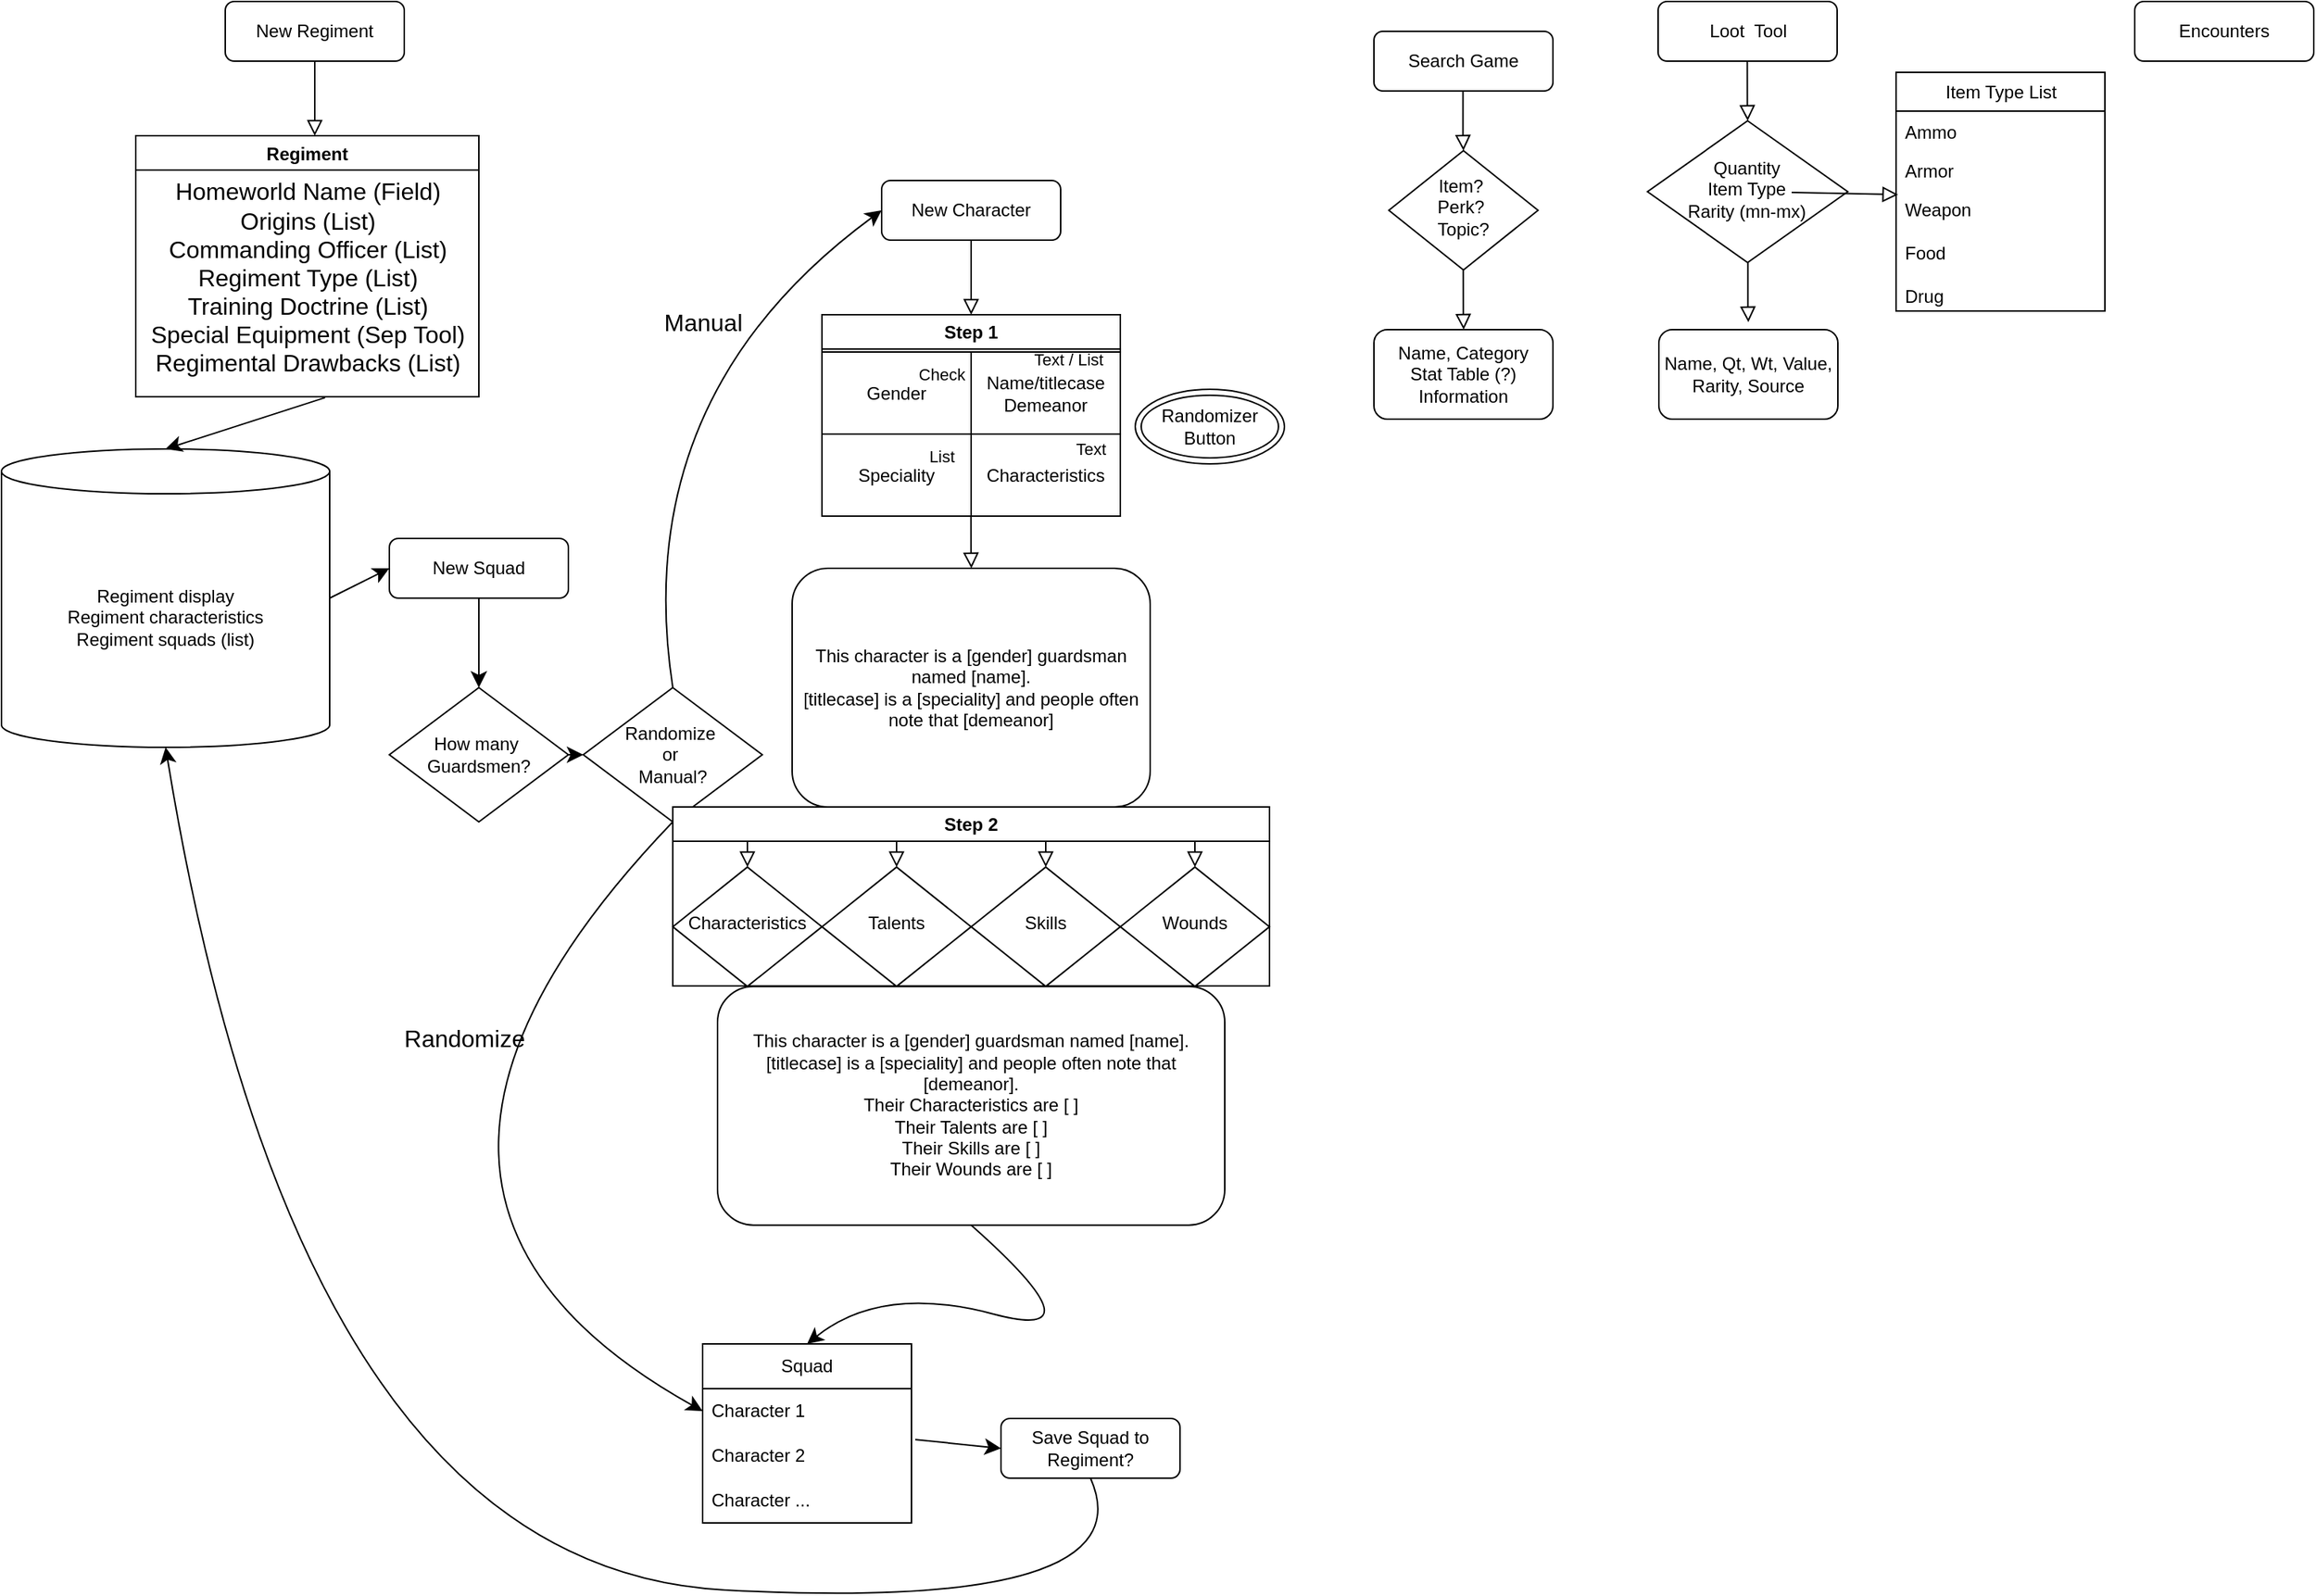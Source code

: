 <mxfile version="24.6.4" type="github">
  <diagram id="C5RBs43oDa-KdzZeNtuy" name="Page-1">
    <mxGraphModel dx="1383" dy="1273" grid="1" gridSize="10" guides="1" tooltips="1" connect="1" arrows="1" fold="1" page="1" pageScale="1" pageWidth="827" pageHeight="1169" math="0" shadow="0">
      <root>
        <mxCell id="WIyWlLk6GJQsqaUBKTNV-0" />
        <mxCell id="WIyWlLk6GJQsqaUBKTNV-1" parent="WIyWlLk6GJQsqaUBKTNV-0" />
        <mxCell id="WIyWlLk6GJQsqaUBKTNV-2" value="" style="rounded=0;html=1;jettySize=auto;orthogonalLoop=1;fontSize=11;endArrow=block;endFill=0;endSize=8;strokeWidth=1;shadow=0;labelBackgroundColor=none;edgeStyle=orthogonalEdgeStyle;" parent="WIyWlLk6GJQsqaUBKTNV-1" source="WIyWlLk6GJQsqaUBKTNV-3" edge="1">
          <mxGeometry relative="1" as="geometry">
            <mxPoint x="220" y="170" as="targetPoint" />
          </mxGeometry>
        </mxCell>
        <mxCell id="WIyWlLk6GJQsqaUBKTNV-3" value="New Regiment" style="rounded=1;whiteSpace=wrap;html=1;fontSize=12;glass=0;strokeWidth=1;shadow=0;" parent="WIyWlLk6GJQsqaUBKTNV-1" vertex="1">
          <mxGeometry x="160" y="80" width="120" height="40" as="geometry" />
        </mxCell>
        <mxCell id="N_iPnZJbgPe1cc1VUElV-0" value="New Character" style="rounded=1;whiteSpace=wrap;html=1;fontSize=12;glass=0;strokeWidth=1;shadow=0;" parent="WIyWlLk6GJQsqaUBKTNV-1" vertex="1">
          <mxGeometry x="600" y="200" width="120" height="40" as="geometry" />
        </mxCell>
        <mxCell id="N_iPnZJbgPe1cc1VUElV-1" value="Search Game" style="rounded=1;whiteSpace=wrap;html=1;fontSize=12;glass=0;strokeWidth=1;shadow=0;" parent="WIyWlLk6GJQsqaUBKTNV-1" vertex="1">
          <mxGeometry x="930" y="100" width="120" height="40" as="geometry" />
        </mxCell>
        <mxCell id="N_iPnZJbgPe1cc1VUElV-2" value="Loot&amp;nbsp; Tool" style="rounded=1;whiteSpace=wrap;html=1;fontSize=12;glass=0;strokeWidth=1;shadow=0;" parent="WIyWlLk6GJQsqaUBKTNV-1" vertex="1">
          <mxGeometry x="1120.5" y="80" width="120" height="40" as="geometry" />
        </mxCell>
        <mxCell id="N_iPnZJbgPe1cc1VUElV-3" value="Encounters" style="rounded=1;whiteSpace=wrap;html=1;fontSize=12;glass=0;strokeWidth=1;shadow=0;" parent="WIyWlLk6GJQsqaUBKTNV-1" vertex="1">
          <mxGeometry x="1440" y="80" width="120" height="40" as="geometry" />
        </mxCell>
        <mxCell id="N_iPnZJbgPe1cc1VUElV-5" value="Item?&amp;nbsp;&lt;div&gt;Perk?&amp;nbsp;&lt;/div&gt;&lt;div&gt;Topic?&lt;/div&gt;" style="rhombus;whiteSpace=wrap;html=1;shadow=0;fontFamily=Helvetica;fontSize=12;align=center;strokeWidth=1;spacing=6;spacingTop=-4;" parent="WIyWlLk6GJQsqaUBKTNV-1" vertex="1">
          <mxGeometry x="940" y="180" width="100" height="80" as="geometry" />
        </mxCell>
        <mxCell id="N_iPnZJbgPe1cc1VUElV-12" value="" style="rounded=0;html=1;jettySize=auto;orthogonalLoop=1;fontSize=11;endArrow=block;endFill=0;endSize=8;strokeWidth=1;shadow=0;labelBackgroundColor=none;edgeStyle=orthogonalEdgeStyle;" parent="WIyWlLk6GJQsqaUBKTNV-1" edge="1">
          <mxGeometry relative="1" as="geometry">
            <mxPoint x="989.71" y="140" as="sourcePoint" />
            <mxPoint x="990" y="180" as="targetPoint" />
            <Array as="points">
              <mxPoint x="989.71" y="170" />
              <mxPoint x="989.71" y="170" />
            </Array>
          </mxGeometry>
        </mxCell>
        <mxCell id="N_iPnZJbgPe1cc1VUElV-15" value="Name,&amp;nbsp;&lt;span style=&quot;background-color: initial;&quot;&gt;Category&lt;/span&gt;&lt;div&gt;Stat Table (?)&lt;/div&gt;&lt;div&gt;Information&lt;/div&gt;" style="rounded=1;whiteSpace=wrap;html=1;fontSize=12;glass=0;strokeWidth=1;shadow=0;" parent="WIyWlLk6GJQsqaUBKTNV-1" vertex="1">
          <mxGeometry x="930" y="300" width="120" height="60" as="geometry" />
        </mxCell>
        <mxCell id="N_iPnZJbgPe1cc1VUElV-17" value="" style="rounded=0;html=1;jettySize=auto;orthogonalLoop=1;fontSize=11;endArrow=block;endFill=0;endSize=8;strokeWidth=1;shadow=0;labelBackgroundColor=none;edgeStyle=orthogonalEdgeStyle;" parent="WIyWlLk6GJQsqaUBKTNV-1" edge="1">
          <mxGeometry relative="1" as="geometry">
            <mxPoint x="989.86" y="260" as="sourcePoint" />
            <mxPoint x="990.15" y="300" as="targetPoint" />
            <Array as="points">
              <mxPoint x="989.86" y="290" />
              <mxPoint x="989.86" y="290" />
            </Array>
          </mxGeometry>
        </mxCell>
        <mxCell id="N_iPnZJbgPe1cc1VUElV-20" value="Quantity&lt;div&gt;Item Type&lt;/div&gt;&lt;div&gt;Rarity (mn-mx)&lt;/div&gt;" style="rhombus;whiteSpace=wrap;html=1;shadow=0;fontFamily=Helvetica;fontSize=12;align=center;strokeWidth=1;spacing=6;spacingTop=-4;" parent="WIyWlLk6GJQsqaUBKTNV-1" vertex="1">
          <mxGeometry x="1113.37" y="160" width="134.25" height="95" as="geometry" />
        </mxCell>
        <mxCell id="N_iPnZJbgPe1cc1VUElV-23" value="" style="rounded=0;html=1;jettySize=auto;orthogonalLoop=1;fontSize=11;endArrow=block;endFill=0;endSize=8;strokeWidth=1;shadow=0;labelBackgroundColor=none;edgeStyle=orthogonalEdgeStyle;" parent="WIyWlLk6GJQsqaUBKTNV-1" edge="1">
          <mxGeometry relative="1" as="geometry">
            <mxPoint x="1180.26" y="120" as="sourcePoint" />
            <mxPoint x="1180.55" y="160" as="targetPoint" />
            <Array as="points">
              <mxPoint x="1180.26" y="150" />
              <mxPoint x="1180.26" y="150" />
            </Array>
          </mxGeometry>
        </mxCell>
        <mxCell id="N_iPnZJbgPe1cc1VUElV-24" value="Item Type List" style="swimlane;fontStyle=0;childLayout=stackLayout;horizontal=1;startSize=26;fillColor=none;horizontalStack=0;resizeParent=1;resizeParentMax=0;resizeLast=0;collapsible=1;marginBottom=0;html=1;" parent="WIyWlLk6GJQsqaUBKTNV-1" vertex="1">
          <mxGeometry x="1280" y="127.5" width="140" height="160" as="geometry">
            <mxRectangle x="1270" y="110" width="60" height="30" as="alternateBounds" />
          </mxGeometry>
        </mxCell>
        <mxCell id="N_iPnZJbgPe1cc1VUElV-25" value="Ammo&lt;span style=&quot;white-space: pre;&quot;&gt;&#x9;&lt;/span&gt;&lt;span style=&quot;white-space: pre;&quot;&gt;&#x9;&lt;/span&gt;" style="text;strokeColor=none;fillColor=none;align=left;verticalAlign=top;spacingLeft=4;spacingRight=4;overflow=hidden;rotatable=0;points=[[0,0.5],[1,0.5]];portConstraint=eastwest;whiteSpace=wrap;html=1;" parent="N_iPnZJbgPe1cc1VUElV-24" vertex="1">
          <mxGeometry y="26" width="140" height="26" as="geometry" />
        </mxCell>
        <mxCell id="N_iPnZJbgPe1cc1VUElV-26" value="Armor" style="text;strokeColor=none;fillColor=none;align=left;verticalAlign=top;spacingLeft=4;spacingRight=4;overflow=hidden;rotatable=0;points=[[0,0.5],[1,0.5]];portConstraint=eastwest;whiteSpace=wrap;html=1;" parent="N_iPnZJbgPe1cc1VUElV-24" vertex="1">
          <mxGeometry y="52" width="140" height="26" as="geometry" />
        </mxCell>
        <mxCell id="N_iPnZJbgPe1cc1VUElV-27" value="Weapon&lt;div&gt;&lt;br&gt;&lt;/div&gt;&lt;div&gt;Food&lt;/div&gt;&lt;div&gt;&lt;br&gt;&lt;/div&gt;&lt;div&gt;Drug&lt;/div&gt;&lt;div&gt;&lt;br&gt;&lt;/div&gt;&lt;div&gt;Misc&lt;/div&gt;" style="text;strokeColor=none;fillColor=none;align=left;verticalAlign=top;spacingLeft=4;spacingRight=4;overflow=hidden;rotatable=0;points=[[0,0.5],[1,0.5]];portConstraint=eastwest;whiteSpace=wrap;html=1;" parent="N_iPnZJbgPe1cc1VUElV-24" vertex="1">
          <mxGeometry y="78" width="140" height="82" as="geometry" />
        </mxCell>
        <mxCell id="N_iPnZJbgPe1cc1VUElV-28" value="" style="rounded=0;html=1;jettySize=auto;orthogonalLoop=1;fontSize=11;endArrow=block;endFill=0;endSize=8;strokeWidth=1;shadow=0;labelBackgroundColor=none;entryX=0.01;entryY=1.154;entryDx=0;entryDy=0;entryPerimeter=0;" parent="WIyWlLk6GJQsqaUBKTNV-1" target="N_iPnZJbgPe1cc1VUElV-26" edge="1">
          <mxGeometry relative="1" as="geometry">
            <mxPoint x="1210" y="208" as="sourcePoint" />
            <mxPoint x="1190.55" y="170" as="targetPoint" />
          </mxGeometry>
        </mxCell>
        <mxCell id="N_iPnZJbgPe1cc1VUElV-40" value="" style="rounded=0;html=1;jettySize=auto;orthogonalLoop=1;fontSize=11;endArrow=block;endFill=0;endSize=8;strokeWidth=1;shadow=0;labelBackgroundColor=none;edgeStyle=orthogonalEdgeStyle;exitX=0.5;exitY=1;exitDx=0;exitDy=0;entryX=0.5;entryY=0;entryDx=0;entryDy=0;" parent="WIyWlLk6GJQsqaUBKTNV-1" source="N_iPnZJbgPe1cc1VUElV-0" target="0Ut09t-60lBH6S7AR5-u-23" edge="1">
          <mxGeometry relative="1" as="geometry">
            <mxPoint x="690" y="270" as="sourcePoint" />
            <mxPoint x="590" y="290" as="targetPoint" />
          </mxGeometry>
        </mxCell>
        <mxCell id="N_iPnZJbgPe1cc1VUElV-51" value="Name, Qt, Wt, Value, Rarity, Source" style="rounded=1;whiteSpace=wrap;html=1;fontSize=12;glass=0;strokeWidth=1;shadow=0;" parent="WIyWlLk6GJQsqaUBKTNV-1" vertex="1">
          <mxGeometry x="1121" y="300" width="120" height="60" as="geometry" />
        </mxCell>
        <mxCell id="N_iPnZJbgPe1cc1VUElV-52" value="" style="rounded=0;html=1;jettySize=auto;orthogonalLoop=1;fontSize=11;endArrow=block;endFill=0;endSize=8;strokeWidth=1;shadow=0;labelBackgroundColor=none;edgeStyle=orthogonalEdgeStyle;" parent="WIyWlLk6GJQsqaUBKTNV-1" edge="1">
          <mxGeometry relative="1" as="geometry">
            <mxPoint x="1180.7" y="255" as="sourcePoint" />
            <mxPoint x="1180.99" y="295" as="targetPoint" />
            <Array as="points">
              <mxPoint x="1180.7" y="285" />
              <mxPoint x="1180.7" y="285" />
            </Array>
          </mxGeometry>
        </mxCell>
        <mxCell id="N_iPnZJbgPe1cc1VUElV-53" value="This character is a [gender] guardsman named [name].&lt;div&gt;[titlecase] is a [speciality] and people often note that [demeanor]&lt;/div&gt;" style="rounded=1;whiteSpace=wrap;html=1;fontSize=12;glass=0;strokeWidth=1;shadow=0;" parent="WIyWlLk6GJQsqaUBKTNV-1" vertex="1">
          <mxGeometry x="540" y="460" width="240" height="160" as="geometry" />
        </mxCell>
        <mxCell id="N_iPnZJbgPe1cc1VUElV-54" value="" style="rounded=0;html=1;jettySize=auto;orthogonalLoop=1;fontSize=11;endArrow=block;endFill=0;endSize=8;strokeWidth=1;shadow=0;labelBackgroundColor=none;edgeStyle=orthogonalEdgeStyle;" parent="WIyWlLk6GJQsqaUBKTNV-1" edge="1">
          <mxGeometry relative="1" as="geometry">
            <mxPoint x="659.86" y="420" as="sourcePoint" />
            <mxPoint x="660.15" y="460" as="targetPoint" />
            <Array as="points">
              <mxPoint x="659.86" y="450" />
              <mxPoint x="659.86" y="450" />
            </Array>
          </mxGeometry>
        </mxCell>
        <mxCell id="N_iPnZJbgPe1cc1VUElV-55" value="" style="rounded=0;html=1;jettySize=auto;orthogonalLoop=1;fontSize=11;endArrow=block;endFill=0;endSize=8;strokeWidth=1;shadow=0;labelBackgroundColor=none;edgeStyle=orthogonalEdgeStyle;" parent="WIyWlLk6GJQsqaUBKTNV-1" target="N_iPnZJbgPe1cc1VUElV-56" edge="1">
          <mxGeometry relative="1" as="geometry">
            <mxPoint x="620" y="620.32" as="sourcePoint" />
            <Array as="points">
              <mxPoint x="630" y="620.32" />
              <mxPoint x="630" y="621.32" />
              <mxPoint x="510" y="621.32" />
            </Array>
          </mxGeometry>
        </mxCell>
        <mxCell id="N_iPnZJbgPe1cc1VUElV-56" value="Characteristics" style="rhombus;whiteSpace=wrap;html=1;shadow=0;fontFamily=Helvetica;fontSize=12;align=center;strokeWidth=1;spacing=6;spacingTop=-4;" parent="WIyWlLk6GJQsqaUBKTNV-1" vertex="1">
          <mxGeometry x="460" y="660.32" width="100" height="80" as="geometry" />
        </mxCell>
        <mxCell id="N_iPnZJbgPe1cc1VUElV-57" value="" style="rounded=0;html=1;jettySize=auto;orthogonalLoop=1;fontSize=11;endArrow=block;endFill=0;endSize=8;strokeWidth=1;shadow=0;labelBackgroundColor=none;edgeStyle=orthogonalEdgeStyle;entryX=0.5;entryY=0;entryDx=0;entryDy=0;" parent="WIyWlLk6GJQsqaUBKTNV-1" target="N_iPnZJbgPe1cc1VUElV-58" edge="1">
          <mxGeometry relative="1" as="geometry">
            <mxPoint x="610" y="620.32" as="sourcePoint" />
            <Array as="points">
              <mxPoint x="610" y="640.32" />
              <mxPoint x="610" y="640.32" />
            </Array>
          </mxGeometry>
        </mxCell>
        <mxCell id="N_iPnZJbgPe1cc1VUElV-58" value="Talents" style="rhombus;whiteSpace=wrap;html=1;shadow=0;fontFamily=Helvetica;fontSize=12;align=center;strokeWidth=1;spacing=6;spacingTop=-4;" parent="WIyWlLk6GJQsqaUBKTNV-1" vertex="1">
          <mxGeometry x="560" y="660.32" width="100" height="80" as="geometry" />
        </mxCell>
        <mxCell id="N_iPnZJbgPe1cc1VUElV-59" value="" style="rounded=0;html=1;jettySize=auto;orthogonalLoop=1;fontSize=11;endArrow=block;endFill=0;endSize=8;strokeWidth=1;shadow=0;labelBackgroundColor=none;edgeStyle=orthogonalEdgeStyle;entryX=0.5;entryY=0;entryDx=0;entryDy=0;exitX=0.543;exitY=0.998;exitDx=0;exitDy=0;exitPerimeter=0;" parent="WIyWlLk6GJQsqaUBKTNV-1" target="N_iPnZJbgPe1cc1VUElV-60" edge="1">
          <mxGeometry relative="1" as="geometry">
            <mxPoint x="630.32" y="620.0" as="sourcePoint" />
            <Array as="points">
              <mxPoint x="710" y="620.32" />
            </Array>
          </mxGeometry>
        </mxCell>
        <mxCell id="N_iPnZJbgPe1cc1VUElV-60" value="Skills" style="rhombus;whiteSpace=wrap;html=1;shadow=0;fontFamily=Helvetica;fontSize=12;align=center;strokeWidth=1;spacing=6;spacingTop=-4;" parent="WIyWlLk6GJQsqaUBKTNV-1" vertex="1">
          <mxGeometry x="660" y="660.32" width="100" height="80" as="geometry" />
        </mxCell>
        <mxCell id="N_iPnZJbgPe1cc1VUElV-61" value="" style="rounded=0;html=1;jettySize=auto;orthogonalLoop=1;fontSize=11;endArrow=block;endFill=0;endSize=8;strokeWidth=1;shadow=0;labelBackgroundColor=none;edgeStyle=orthogonalEdgeStyle;entryX=0.5;entryY=0;entryDx=0;entryDy=0;exitX=0.925;exitY=0.998;exitDx=0;exitDy=0;exitPerimeter=0;" parent="WIyWlLk6GJQsqaUBKTNV-1" target="N_iPnZJbgPe1cc1VUElV-62" edge="1">
          <mxGeometry relative="1" as="geometry">
            <mxPoint x="722" y="620.0" as="sourcePoint" />
            <Array as="points">
              <mxPoint x="810" y="620.32" />
            </Array>
          </mxGeometry>
        </mxCell>
        <mxCell id="N_iPnZJbgPe1cc1VUElV-62" value="Wounds" style="rhombus;whiteSpace=wrap;html=1;shadow=0;fontFamily=Helvetica;fontSize=12;align=center;strokeWidth=1;spacing=6;spacingTop=-4;" parent="WIyWlLk6GJQsqaUBKTNV-1" vertex="1">
          <mxGeometry x="760" y="660.32" width="100" height="80" as="geometry" />
        </mxCell>
        <mxCell id="N_iPnZJbgPe1cc1VUElV-74" value="&lt;span style=&quot;font-size: 12px;&quot;&gt;Randomizer Button&lt;/span&gt;" style="ellipse;shape=doubleEllipse;whiteSpace=wrap;html=1;fontFamily=Helvetica;fontSize=11;fontColor=default;labelBackgroundColor=none;" parent="WIyWlLk6GJQsqaUBKTNV-1" vertex="1">
          <mxGeometry x="770" y="340" width="100" height="50" as="geometry" />
        </mxCell>
        <mxCell id="0Ut09t-60lBH6S7AR5-u-0" value="New Squad" style="rounded=1;whiteSpace=wrap;html=1;fontSize=12;glass=0;strokeWidth=1;shadow=0;" parent="WIyWlLk6GJQsqaUBKTNV-1" vertex="1">
          <mxGeometry x="270" y="440" width="120" height="40" as="geometry" />
        </mxCell>
        <mxCell id="0Ut09t-60lBH6S7AR5-u-15" style="edgeStyle=none;curved=1;rounded=0;orthogonalLoop=1;jettySize=auto;html=1;entryX=0;entryY=0.5;entryDx=0;entryDy=0;fontSize=12;startSize=8;endSize=8;exitX=1;exitY=0.5;exitDx=0;exitDy=0;exitPerimeter=0;" parent="WIyWlLk6GJQsqaUBKTNV-1" source="0Ut09t-60lBH6S7AR5-u-42" target="0Ut09t-60lBH6S7AR5-u-0" edge="1">
          <mxGeometry relative="1" as="geometry">
            <mxPoint x="120" y="510" as="sourcePoint" />
          </mxGeometry>
        </mxCell>
        <mxCell id="0Ut09t-60lBH6S7AR5-u-12" value="Regiment" style="swimlane;" parent="WIyWlLk6GJQsqaUBKTNV-1" vertex="1">
          <mxGeometry x="100" y="170" width="230" height="175" as="geometry" />
        </mxCell>
        <mxCell id="0Ut09t-60lBH6S7AR5-u-13" value="&lt;div&gt;Homeworld Name (Field)&lt;/div&gt;Origins (List)&lt;div&gt;Commanding Officer (List)&lt;/div&gt;&lt;div&gt;Regiment Type (List)&lt;/div&gt;&lt;div&gt;Training Doctrine (List)&lt;/div&gt;&lt;div&gt;Special Equipment (Sep Tool)&lt;/div&gt;&lt;div&gt;Regimental Drawbacks (List)&lt;/div&gt;" style="text;html=1;align=center;verticalAlign=middle;resizable=0;points=[];autosize=1;strokeColor=none;fillColor=none;fontSize=16;" parent="0Ut09t-60lBH6S7AR5-u-12" vertex="1">
          <mxGeometry y="20" width="230" height="150" as="geometry" />
        </mxCell>
        <mxCell id="0Ut09t-60lBH6S7AR5-u-17" value="This character is a [gender] guardsman named [name].&lt;div&gt;[titlecase] is a [speciality] and people often note that [demeanor].&lt;/div&gt;&lt;div&gt;Their Characteristics are [ ]&lt;/div&gt;&lt;div&gt;Their Talents are [ ]&lt;/div&gt;&lt;div&gt;Their Skills are [ ]&lt;/div&gt;&lt;div&gt;Their Wounds are [ ]&lt;/div&gt;" style="rounded=1;whiteSpace=wrap;html=1;fontSize=12;glass=0;strokeWidth=1;shadow=0;" parent="WIyWlLk6GJQsqaUBKTNV-1" vertex="1">
          <mxGeometry x="490" y="740.32" width="340" height="160" as="geometry" />
        </mxCell>
        <mxCell id="0Ut09t-60lBH6S7AR5-u-18" value="" style="curved=1;endArrow=classic;html=1;rounded=0;fontSize=12;startSize=8;endSize=8;exitX=0.5;exitY=0;exitDx=0;exitDy=0;entryX=0;entryY=0.5;entryDx=0;entryDy=0;" parent="WIyWlLk6GJQsqaUBKTNV-1" source="0Ut09t-60lBH6S7AR5-u-20" target="N_iPnZJbgPe1cc1VUElV-0" edge="1">
          <mxGeometry width="50" height="50" relative="1" as="geometry">
            <mxPoint x="355" y="540" as="sourcePoint" />
            <mxPoint x="560" y="215" as="targetPoint" />
            <Array as="points">
              <mxPoint x="430" y="345" />
            </Array>
          </mxGeometry>
        </mxCell>
        <mxCell id="0Ut09t-60lBH6S7AR5-u-23" value="Step 1" style="swimlane;whiteSpace=wrap;html=1;" parent="WIyWlLk6GJQsqaUBKTNV-1" vertex="1">
          <mxGeometry x="560" y="290" width="200" height="135" as="geometry" />
        </mxCell>
        <mxCell id="0Ut09t-60lBH6S7AR5-u-24" value="Gender" style="whiteSpace=wrap;html=1;" parent="0Ut09t-60lBH6S7AR5-u-23" vertex="1">
          <mxGeometry y="25" width="100" height="55" as="geometry" />
        </mxCell>
        <mxCell id="0Ut09t-60lBH6S7AR5-u-25" value="Name/titlecase&lt;div&gt;Demeanor&lt;/div&gt;" style="whiteSpace=wrap;html=1;" parent="0Ut09t-60lBH6S7AR5-u-23" vertex="1">
          <mxGeometry x="100" y="25" width="100" height="55" as="geometry" />
        </mxCell>
        <mxCell id="0Ut09t-60lBH6S7AR5-u-26" value="Speciality" style="whiteSpace=wrap;html=1;" parent="0Ut09t-60lBH6S7AR5-u-23" vertex="1">
          <mxGeometry y="80" width="100" height="55" as="geometry" />
        </mxCell>
        <mxCell id="0Ut09t-60lBH6S7AR5-u-27" value="Characteristics" style="whiteSpace=wrap;html=1;" parent="0Ut09t-60lBH6S7AR5-u-23" vertex="1">
          <mxGeometry x="100" y="80" width="100" height="55" as="geometry" />
        </mxCell>
        <mxCell id="N_iPnZJbgPe1cc1VUElV-70" value="List" style="text;html=1;align=center;verticalAlign=middle;resizable=0;points=[];autosize=1;strokeColor=none;fillColor=none;fontFamily=Helvetica;fontSize=11;fontColor=default;labelBackgroundColor=none;" parent="0Ut09t-60lBH6S7AR5-u-23" vertex="1">
          <mxGeometry x="60" y="80" width="40" height="30" as="geometry" />
        </mxCell>
        <mxCell id="N_iPnZJbgPe1cc1VUElV-71" value="Text" style="text;html=1;align=center;verticalAlign=middle;resizable=0;points=[];autosize=1;strokeColor=none;fillColor=none;fontFamily=Helvetica;fontSize=11;fontColor=default;labelBackgroundColor=none;" parent="0Ut09t-60lBH6S7AR5-u-23" vertex="1">
          <mxGeometry x="160" y="75" width="40" height="30" as="geometry" />
        </mxCell>
        <mxCell id="N_iPnZJbgPe1cc1VUElV-69" value="Text / List" style="text;html=1;align=center;verticalAlign=middle;resizable=0;points=[];autosize=1;strokeColor=none;fillColor=none;fontFamily=Helvetica;fontSize=11;fontColor=default;labelBackgroundColor=none;" parent="0Ut09t-60lBH6S7AR5-u-23" vertex="1">
          <mxGeometry x="130" y="15" width="70" height="30" as="geometry" />
        </mxCell>
        <mxCell id="0Ut09t-60lBH6S7AR5-u-29" value="Check" style="text;html=1;align=center;verticalAlign=middle;resizable=0;points=[];autosize=1;strokeColor=none;fillColor=none;fontFamily=Helvetica;fontSize=11;fontColor=default;labelBackgroundColor=none;" parent="0Ut09t-60lBH6S7AR5-u-23" vertex="1">
          <mxGeometry x="55" y="25" width="50" height="30" as="geometry" />
        </mxCell>
        <mxCell id="0Ut09t-60lBH6S7AR5-u-31" value="Squad" style="swimlane;fontStyle=0;childLayout=stackLayout;horizontal=1;startSize=30;horizontalStack=0;resizeParent=1;resizeParentMax=0;resizeLast=0;collapsible=1;marginBottom=0;whiteSpace=wrap;html=1;" parent="WIyWlLk6GJQsqaUBKTNV-1" vertex="1">
          <mxGeometry x="480" y="980" width="140" height="120" as="geometry" />
        </mxCell>
        <mxCell id="0Ut09t-60lBH6S7AR5-u-32" value="Character 1" style="text;strokeColor=none;fillColor=none;align=left;verticalAlign=middle;spacingLeft=4;spacingRight=4;overflow=hidden;points=[[0,0.5],[1,0.5]];portConstraint=eastwest;rotatable=0;whiteSpace=wrap;html=1;" parent="0Ut09t-60lBH6S7AR5-u-31" vertex="1">
          <mxGeometry y="30" width="140" height="30" as="geometry" />
        </mxCell>
        <mxCell id="0Ut09t-60lBH6S7AR5-u-33" value="Character 2&amp;nbsp;" style="text;strokeColor=none;fillColor=none;align=left;verticalAlign=middle;spacingLeft=4;spacingRight=4;overflow=hidden;points=[[0,0.5],[1,0.5]];portConstraint=eastwest;rotatable=0;whiteSpace=wrap;html=1;" parent="0Ut09t-60lBH6S7AR5-u-31" vertex="1">
          <mxGeometry y="60" width="140" height="30" as="geometry" />
        </mxCell>
        <mxCell id="0Ut09t-60lBH6S7AR5-u-34" value="Character ..." style="text;strokeColor=none;fillColor=none;align=left;verticalAlign=middle;spacingLeft=4;spacingRight=4;overflow=hidden;points=[[0,0.5],[1,0.5]];portConstraint=eastwest;rotatable=0;whiteSpace=wrap;html=1;" parent="0Ut09t-60lBH6S7AR5-u-31" vertex="1">
          <mxGeometry y="90" width="140" height="30" as="geometry" />
        </mxCell>
        <mxCell id="0Ut09t-60lBH6S7AR5-u-37" style="edgeStyle=none;curved=1;rounded=0;orthogonalLoop=1;jettySize=auto;html=1;exitX=0.5;exitY=1;exitDx=0;exitDy=0;entryX=0;entryY=0.5;entryDx=0;entryDy=0;fontSize=12;startSize=8;endSize=8;" parent="WIyWlLk6GJQsqaUBKTNV-1" source="0Ut09t-60lBH6S7AR5-u-20" target="0Ut09t-60lBH6S7AR5-u-32" edge="1">
          <mxGeometry relative="1" as="geometry">
            <Array as="points">
              <mxPoint x="220" y="880" />
            </Array>
          </mxGeometry>
        </mxCell>
        <mxCell id="0Ut09t-60lBH6S7AR5-u-20" value="Randomize&amp;nbsp;&lt;div&gt;or&amp;nbsp;&lt;/div&gt;&lt;div&gt;Manual?&lt;/div&gt;" style="rhombus;whiteSpace=wrap;html=1;" parent="WIyWlLk6GJQsqaUBKTNV-1" vertex="1">
          <mxGeometry x="400" y="540" width="120" height="90" as="geometry" />
        </mxCell>
        <mxCell id="0Ut09t-60lBH6S7AR5-u-36" value="Manual&lt;div&gt;&lt;br&gt;&lt;/div&gt;" style="text;html=1;align=center;verticalAlign=middle;resizable=0;points=[];autosize=1;strokeColor=none;fillColor=none;fontSize=16;" parent="WIyWlLk6GJQsqaUBKTNV-1" vertex="1">
          <mxGeometry x="440" y="280" width="80" height="50" as="geometry" />
        </mxCell>
        <mxCell id="0Ut09t-60lBH6S7AR5-u-39" value="How many&amp;nbsp;&lt;div&gt;Guardsmen?&lt;/div&gt;" style="rhombus;whiteSpace=wrap;html=1;" parent="WIyWlLk6GJQsqaUBKTNV-1" vertex="1">
          <mxGeometry x="270" y="540" width="120" height="90" as="geometry" />
        </mxCell>
        <mxCell id="0Ut09t-60lBH6S7AR5-u-40" value="" style="endArrow=classic;html=1;rounded=0;fontSize=12;startSize=8;endSize=8;curved=1;exitX=0.5;exitY=1;exitDx=0;exitDy=0;entryX=0.5;entryY=0;entryDx=0;entryDy=0;" parent="WIyWlLk6GJQsqaUBKTNV-1" source="0Ut09t-60lBH6S7AR5-u-0" target="0Ut09t-60lBH6S7AR5-u-39" edge="1">
          <mxGeometry width="50" height="50" relative="1" as="geometry">
            <mxPoint x="170" y="510" as="sourcePoint" />
            <mxPoint x="220" y="460" as="targetPoint" />
          </mxGeometry>
        </mxCell>
        <mxCell id="0Ut09t-60lBH6S7AR5-u-41" value="" style="endArrow=classic;html=1;rounded=0;fontSize=12;startSize=8;endSize=8;curved=1;exitX=1;exitY=0.5;exitDx=0;exitDy=0;entryX=0;entryY=0.5;entryDx=0;entryDy=0;" parent="WIyWlLk6GJQsqaUBKTNV-1" source="0Ut09t-60lBH6S7AR5-u-39" target="0Ut09t-60lBH6S7AR5-u-20" edge="1">
          <mxGeometry width="50" height="50" relative="1" as="geometry">
            <mxPoint x="290" y="510" as="sourcePoint" />
            <mxPoint x="320" y="465" as="targetPoint" />
          </mxGeometry>
        </mxCell>
        <mxCell id="0Ut09t-60lBH6S7AR5-u-42" value="Regiment display&lt;div&gt;Regiment characteristics&lt;/div&gt;&lt;div&gt;Regiment squads (list)&lt;/div&gt;" style="shape=cylinder3;whiteSpace=wrap;html=1;boundedLbl=1;backgroundOutline=1;size=15;" parent="WIyWlLk6GJQsqaUBKTNV-1" vertex="1">
          <mxGeometry x="10" y="380" width="220" height="200" as="geometry" />
        </mxCell>
        <mxCell id="0Ut09t-60lBH6S7AR5-u-38" value="Randomize" style="text;html=1;align=center;verticalAlign=middle;resizable=0;points=[];autosize=1;strokeColor=none;fillColor=none;fontSize=16;" parent="WIyWlLk6GJQsqaUBKTNV-1" vertex="1">
          <mxGeometry x="270" y="760" width="100" height="30" as="geometry" />
        </mxCell>
        <mxCell id="0Ut09t-60lBH6S7AR5-u-50" value="Save Squad to Regiment?" style="rounded=1;whiteSpace=wrap;html=1;fontSize=12;glass=0;strokeWidth=1;shadow=0;" parent="WIyWlLk6GJQsqaUBKTNV-1" vertex="1">
          <mxGeometry x="680" y="1030" width="120" height="40" as="geometry" />
        </mxCell>
        <mxCell id="0Ut09t-60lBH6S7AR5-u-51" value="" style="endArrow=classic;html=1;rounded=0;fontSize=12;startSize=8;endSize=8;curved=1;exitX=1.018;exitY=0.138;exitDx=0;exitDy=0;exitPerimeter=0;entryX=0;entryY=0.5;entryDx=0;entryDy=0;" parent="WIyWlLk6GJQsqaUBKTNV-1" source="0Ut09t-60lBH6S7AR5-u-33" target="0Ut09t-60lBH6S7AR5-u-50" edge="1">
          <mxGeometry width="50" height="50" relative="1" as="geometry">
            <mxPoint x="620" y="1100" as="sourcePoint" />
            <mxPoint x="670" y="1050" as="targetPoint" />
          </mxGeometry>
        </mxCell>
        <mxCell id="0Ut09t-60lBH6S7AR5-u-52" value="" style="endArrow=classic;html=1;rounded=0;fontSize=12;startSize=8;endSize=8;curved=1;exitX=0.552;exitY=1.037;exitDx=0;exitDy=0;exitPerimeter=0;entryX=0.5;entryY=0;entryDx=0;entryDy=0;entryPerimeter=0;" parent="WIyWlLk6GJQsqaUBKTNV-1" source="0Ut09t-60lBH6S7AR5-u-13" target="0Ut09t-60lBH6S7AR5-u-42" edge="1">
          <mxGeometry width="50" height="50" relative="1" as="geometry">
            <mxPoint x="290" y="440" as="sourcePoint" />
            <mxPoint x="340" y="390" as="targetPoint" />
          </mxGeometry>
        </mxCell>
        <mxCell id="0Ut09t-60lBH6S7AR5-u-53" value="" style="curved=1;endArrow=classic;html=1;rounded=0;fontSize=12;startSize=8;endSize=8;exitX=0.5;exitY=1;exitDx=0;exitDy=0;entryX=0.5;entryY=1;entryDx=0;entryDy=0;entryPerimeter=0;" parent="WIyWlLk6GJQsqaUBKTNV-1" source="0Ut09t-60lBH6S7AR5-u-50" target="0Ut09t-60lBH6S7AR5-u-42" edge="1">
          <mxGeometry width="50" height="50" relative="1" as="geometry">
            <mxPoint x="730" y="1160" as="sourcePoint" />
            <mxPoint x="780" y="1110" as="targetPoint" />
            <Array as="points">
              <mxPoint x="780" y="1160" />
              <mxPoint x="210" y="1130" />
            </Array>
          </mxGeometry>
        </mxCell>
        <mxCell id="0Ut09t-60lBH6S7AR5-u-54" value="" style="curved=1;endArrow=classic;html=1;rounded=0;fontSize=12;startSize=8;endSize=8;exitX=0.5;exitY=1;exitDx=0;exitDy=0;entryX=0.5;entryY=0;entryDx=0;entryDy=0;" parent="WIyWlLk6GJQsqaUBKTNV-1" source="0Ut09t-60lBH6S7AR5-u-17" target="0Ut09t-60lBH6S7AR5-u-31" edge="1">
          <mxGeometry width="50" height="50" relative="1" as="geometry">
            <mxPoint x="700" y="980" as="sourcePoint" />
            <mxPoint x="750" y="930" as="targetPoint" />
            <Array as="points">
              <mxPoint x="750" y="980" />
              <mxPoint x="600" y="940" />
            </Array>
          </mxGeometry>
        </mxCell>
        <mxCell id="j5sD86BDZD1ZbrgsQp6K-0" value="Step 2" style="swimlane;whiteSpace=wrap;html=1;" vertex="1" parent="WIyWlLk6GJQsqaUBKTNV-1">
          <mxGeometry x="460" y="620" width="400" height="120" as="geometry" />
        </mxCell>
      </root>
    </mxGraphModel>
  </diagram>
</mxfile>
